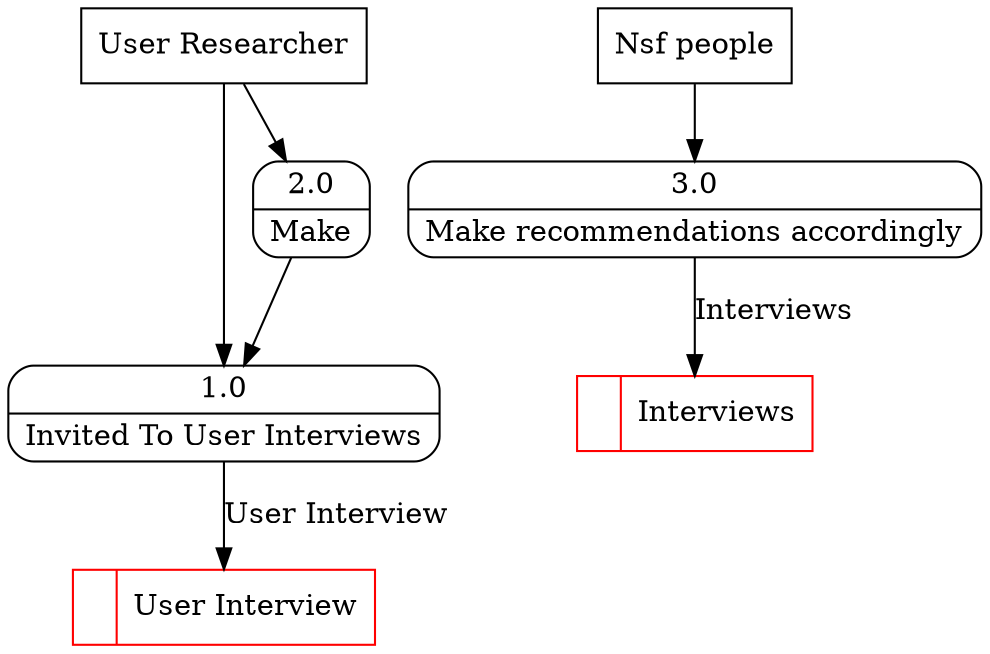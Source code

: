 digraph dfd2{ 
node[shape=record]
200 [label="<f0>  |<f1> User Interview " color=red];
201 [label="User Researcher" shape=box];
202 [label="{<f0> 1.0|<f1> Invited To User Interviews }" shape=Mrecord];
203 [label="{<f0> 2.0|<f1> Make }" shape=Mrecord];
3 [label="{<f0> 3.0|<f1> Make recommendations accordingly }" shape=Mrecord];
1000 [label="Nsf people" shape=box];
1000 -> 3
1002 [label="<f0>  |<f1> Interviews " color=red];
3 -> 1002 [label="Interviews"]
201 -> 202
201 -> 203
202 -> 200 [label="User Interview"]
203 -> 202
}